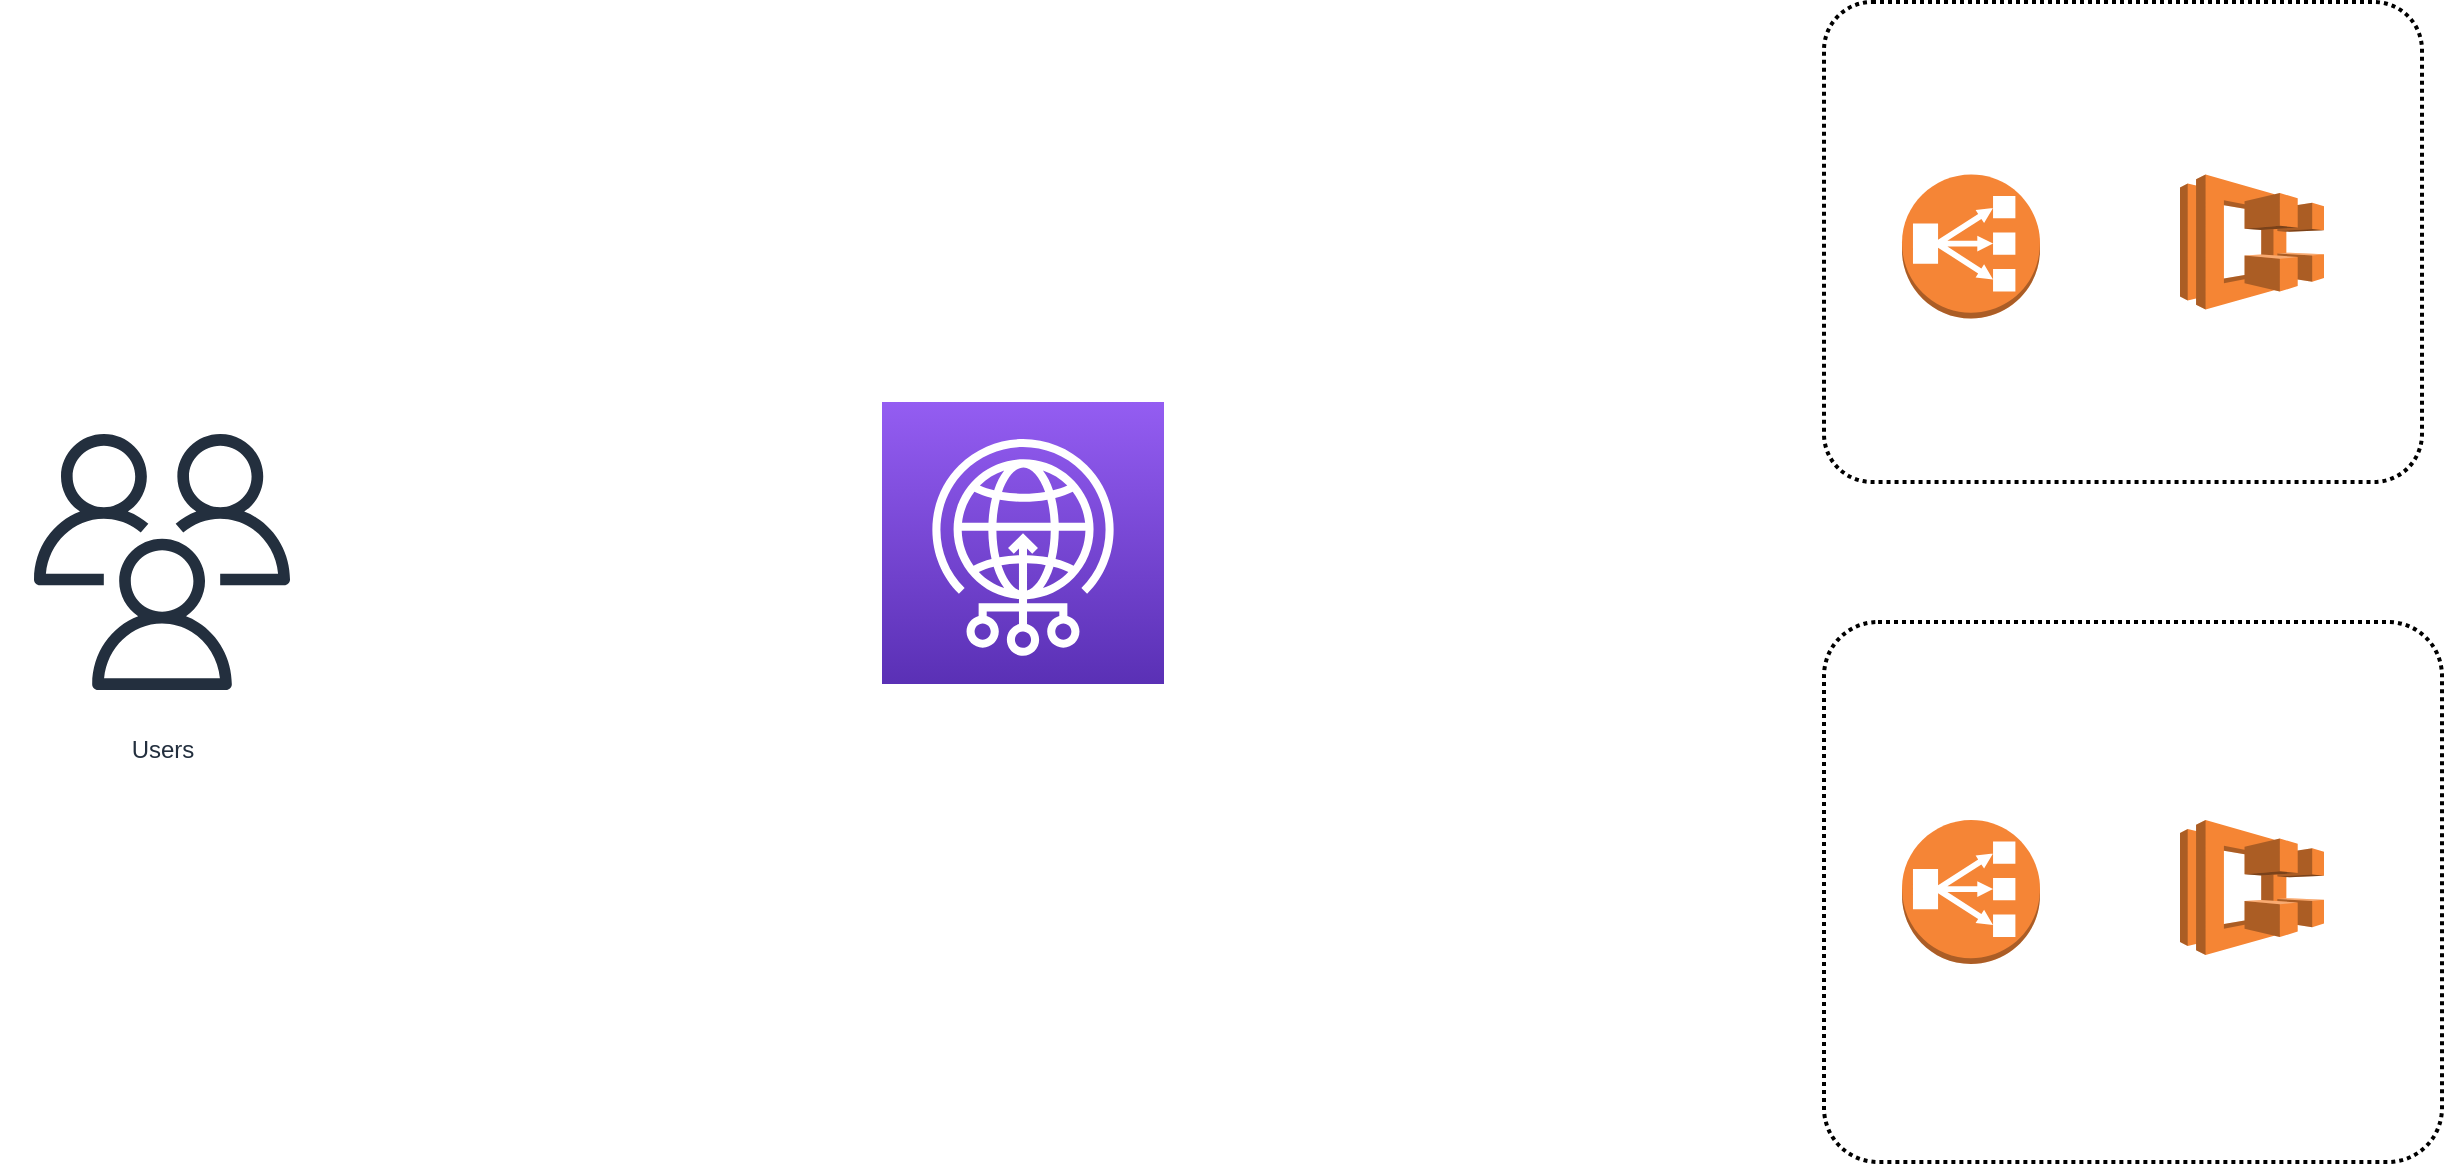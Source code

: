 <mxfile version="20.5.1" type="github">
  <diagram id="wYxCZR2anh_r0sdgWP1-" name="Page-1">
    <mxGraphModel dx="2222" dy="1010" grid="1" gridSize="10" guides="1" tooltips="1" connect="1" arrows="1" fold="1" page="1" pageScale="1" pageWidth="850" pageHeight="1100" math="0" shadow="0">
      <root>
        <mxCell id="0" />
        <mxCell id="1" parent="0" />
        <mxCell id="TaKTOSv6qZX-BPgqEJur-4" value="" style="rounded=1;arcSize=10;dashed=1;fillColor=none;gradientColor=none;dashPattern=1 1;strokeWidth=2;" vertex="1" parent="1">
          <mxGeometry x="211" y="150" width="299" height="240" as="geometry" />
        </mxCell>
        <mxCell id="TaKTOSv6qZX-BPgqEJur-5" value="" style="rounded=1;arcSize=10;dashed=1;fillColor=none;gradientColor=none;dashPattern=1 1;strokeWidth=2;" vertex="1" parent="1">
          <mxGeometry x="211" y="460" width="309" height="270" as="geometry" />
        </mxCell>
        <mxCell id="TaKTOSv6qZX-BPgqEJur-6" value="" style="outlineConnect=0;dashed=0;verticalLabelPosition=bottom;verticalAlign=top;align=center;html=1;shape=mxgraph.aws3.classic_load_balancer;fillColor=#F58536;gradientColor=none;" vertex="1" parent="1">
          <mxGeometry x="250" y="236.25" width="69" height="72" as="geometry" />
        </mxCell>
        <mxCell id="TaKTOSv6qZX-BPgqEJur-7" value="" style="outlineConnect=0;dashed=0;verticalLabelPosition=bottom;verticalAlign=top;align=center;html=1;shape=mxgraph.aws3.classic_load_balancer;fillColor=#F58536;gradientColor=none;" vertex="1" parent="1">
          <mxGeometry x="250" y="559" width="69" height="72" as="geometry" />
        </mxCell>
        <mxCell id="TaKTOSv6qZX-BPgqEJur-8" value="" style="outlineConnect=0;dashed=0;verticalLabelPosition=bottom;verticalAlign=top;align=center;html=1;shape=mxgraph.aws3.ecs;fillColor=#F58534;gradientColor=none;" vertex="1" parent="1">
          <mxGeometry x="389" y="236.25" width="72" height="67.5" as="geometry" />
        </mxCell>
        <mxCell id="TaKTOSv6qZX-BPgqEJur-9" value="" style="outlineConnect=0;dashed=0;verticalLabelPosition=bottom;verticalAlign=top;align=center;html=1;shape=mxgraph.aws3.ecs;fillColor=#F58534;gradientColor=none;" vertex="1" parent="1">
          <mxGeometry x="389" y="559" width="72" height="67.5" as="geometry" />
        </mxCell>
        <mxCell id="TaKTOSv6qZX-BPgqEJur-10" value="" style="sketch=0;points=[[0,0,0],[0.25,0,0],[0.5,0,0],[0.75,0,0],[1,0,0],[0,1,0],[0.25,1,0],[0.5,1,0],[0.75,1,0],[1,1,0],[0,0.25,0],[0,0.5,0],[0,0.75,0],[1,0.25,0],[1,0.5,0],[1,0.75,0]];outlineConnect=0;fontColor=#232F3E;gradientColor=#945DF2;gradientDirection=north;fillColor=#5A30B5;strokeColor=#ffffff;dashed=0;verticalLabelPosition=bottom;verticalAlign=top;align=center;html=1;fontSize=12;fontStyle=0;aspect=fixed;shape=mxgraph.aws4.resourceIcon;resIcon=mxgraph.aws4.global_accelerator;" vertex="1" parent="1">
          <mxGeometry x="-260" y="350" width="141" height="141" as="geometry" />
        </mxCell>
        <mxCell id="TaKTOSv6qZX-BPgqEJur-11" value="Users" style="sketch=0;outlineConnect=0;fontColor=#232F3E;gradientColor=none;strokeColor=#232F3E;fillColor=#ffffff;dashed=0;verticalLabelPosition=bottom;verticalAlign=top;align=center;html=1;fontSize=12;fontStyle=0;aspect=fixed;shape=mxgraph.aws4.resourceIcon;resIcon=mxgraph.aws4.users;" vertex="1" parent="1">
          <mxGeometry x="-700" y="350" width="160" height="160" as="geometry" />
        </mxCell>
      </root>
    </mxGraphModel>
  </diagram>
</mxfile>
